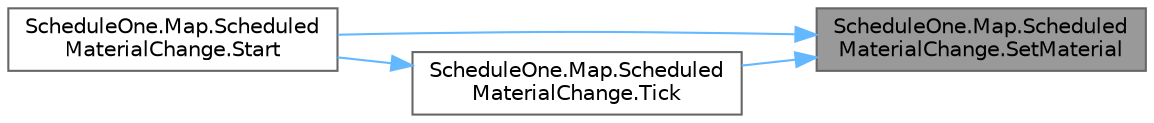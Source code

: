 digraph "ScheduleOne.Map.ScheduledMaterialChange.SetMaterial"
{
 // LATEX_PDF_SIZE
  bgcolor="transparent";
  edge [fontname=Helvetica,fontsize=10,labelfontname=Helvetica,labelfontsize=10];
  node [fontname=Helvetica,fontsize=10,shape=box,height=0.2,width=0.4];
  rankdir="RL";
  Node1 [id="Node000001",label="ScheduleOne.Map.Scheduled\lMaterialChange.SetMaterial",height=0.2,width=0.4,color="gray40", fillcolor="grey60", style="filled", fontcolor="black",tooltip=" "];
  Node1 -> Node2 [id="edge1_Node000001_Node000002",dir="back",color="steelblue1",style="solid",tooltip=" "];
  Node2 [id="Node000002",label="ScheduleOne.Map.Scheduled\lMaterialChange.Start",height=0.2,width=0.4,color="grey40", fillcolor="white", style="filled",URL="$class_schedule_one_1_1_map_1_1_scheduled_material_change.html#a4bcdd8554ec7aef7ad3363118ed399f8",tooltip=" "];
  Node1 -> Node3 [id="edge2_Node000001_Node000003",dir="back",color="steelblue1",style="solid",tooltip=" "];
  Node3 [id="Node000003",label="ScheduleOne.Map.Scheduled\lMaterialChange.Tick",height=0.2,width=0.4,color="grey40", fillcolor="white", style="filled",URL="$class_schedule_one_1_1_map_1_1_scheduled_material_change.html#ab32585a518a00b13b93c1a9a72c2b20a",tooltip=" "];
  Node3 -> Node2 [id="edge3_Node000003_Node000002",dir="back",color="steelblue1",style="solid",tooltip=" "];
}
